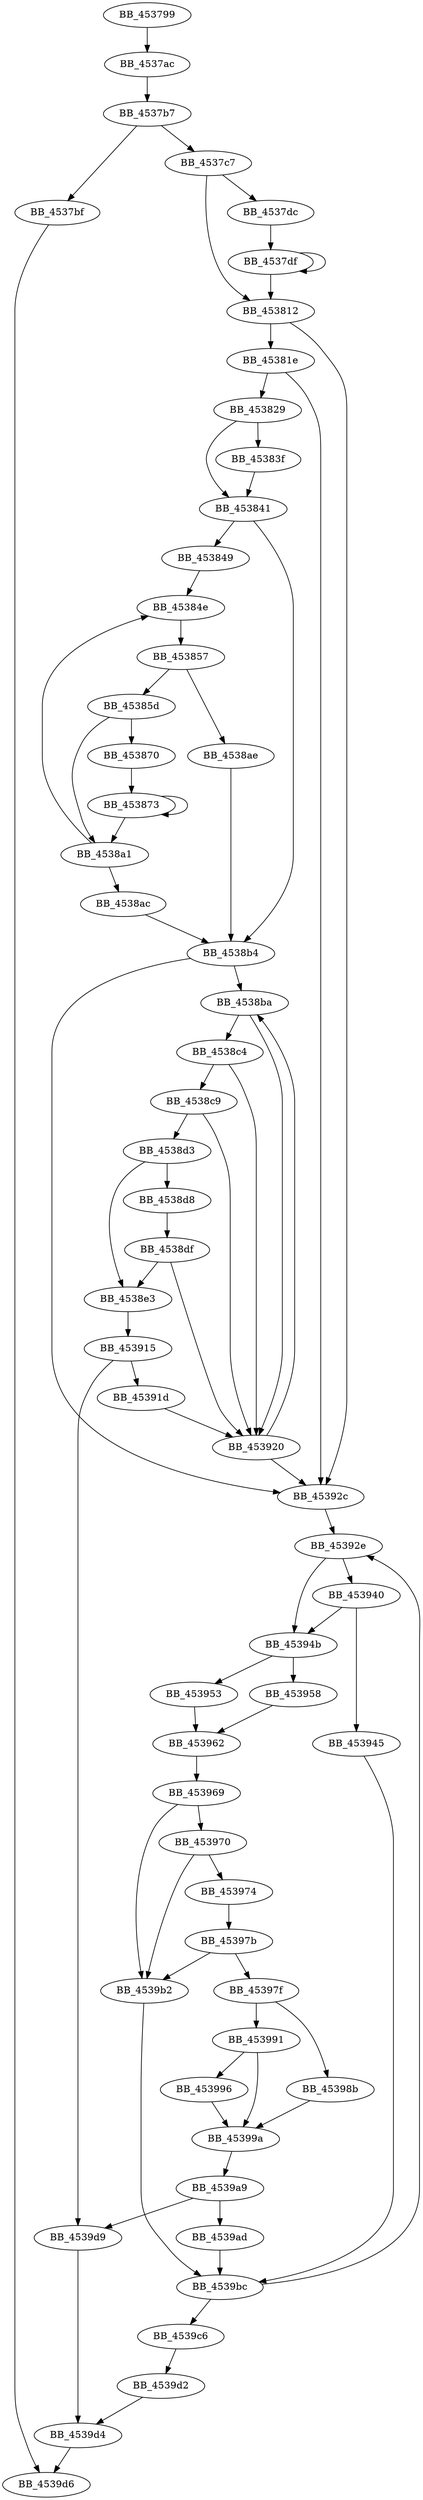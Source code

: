 DiGraph sub_453799{
BB_453799->BB_4537ac
BB_4537ac->BB_4537b7
BB_4537b7->BB_4537bf
BB_4537b7->BB_4537c7
BB_4537bf->BB_4539d6
BB_4537c7->BB_4537dc
BB_4537c7->BB_453812
BB_4537dc->BB_4537df
BB_4537df->BB_4537df
BB_4537df->BB_453812
BB_453812->BB_45381e
BB_453812->BB_45392c
BB_45381e->BB_453829
BB_45381e->BB_45392c
BB_453829->BB_45383f
BB_453829->BB_453841
BB_45383f->BB_453841
BB_453841->BB_453849
BB_453841->BB_4538b4
BB_453849->BB_45384e
BB_45384e->BB_453857
BB_453857->BB_45385d
BB_453857->BB_4538ae
BB_45385d->BB_453870
BB_45385d->BB_4538a1
BB_453870->BB_453873
BB_453873->BB_453873
BB_453873->BB_4538a1
BB_4538a1->BB_45384e
BB_4538a1->BB_4538ac
BB_4538ac->BB_4538b4
BB_4538ae->BB_4538b4
BB_4538b4->BB_4538ba
BB_4538b4->BB_45392c
BB_4538ba->BB_4538c4
BB_4538ba->BB_453920
BB_4538c4->BB_4538c9
BB_4538c4->BB_453920
BB_4538c9->BB_4538d3
BB_4538c9->BB_453920
BB_4538d3->BB_4538d8
BB_4538d3->BB_4538e3
BB_4538d8->BB_4538df
BB_4538df->BB_4538e3
BB_4538df->BB_453920
BB_4538e3->BB_453915
BB_453915->BB_45391d
BB_453915->BB_4539d9
BB_45391d->BB_453920
BB_453920->BB_4538ba
BB_453920->BB_45392c
BB_45392c->BB_45392e
BB_45392e->BB_453940
BB_45392e->BB_45394b
BB_453940->BB_453945
BB_453940->BB_45394b
BB_453945->BB_4539bc
BB_45394b->BB_453953
BB_45394b->BB_453958
BB_453953->BB_453962
BB_453958->BB_453962
BB_453962->BB_453969
BB_453969->BB_453970
BB_453969->BB_4539b2
BB_453970->BB_453974
BB_453970->BB_4539b2
BB_453974->BB_45397b
BB_45397b->BB_45397f
BB_45397b->BB_4539b2
BB_45397f->BB_45398b
BB_45397f->BB_453991
BB_45398b->BB_45399a
BB_453991->BB_453996
BB_453991->BB_45399a
BB_453996->BB_45399a
BB_45399a->BB_4539a9
BB_4539a9->BB_4539ad
BB_4539a9->BB_4539d9
BB_4539ad->BB_4539bc
BB_4539b2->BB_4539bc
BB_4539bc->BB_45392e
BB_4539bc->BB_4539c6
BB_4539c6->BB_4539d2
BB_4539d2->BB_4539d4
BB_4539d4->BB_4539d6
BB_4539d9->BB_4539d4
}
